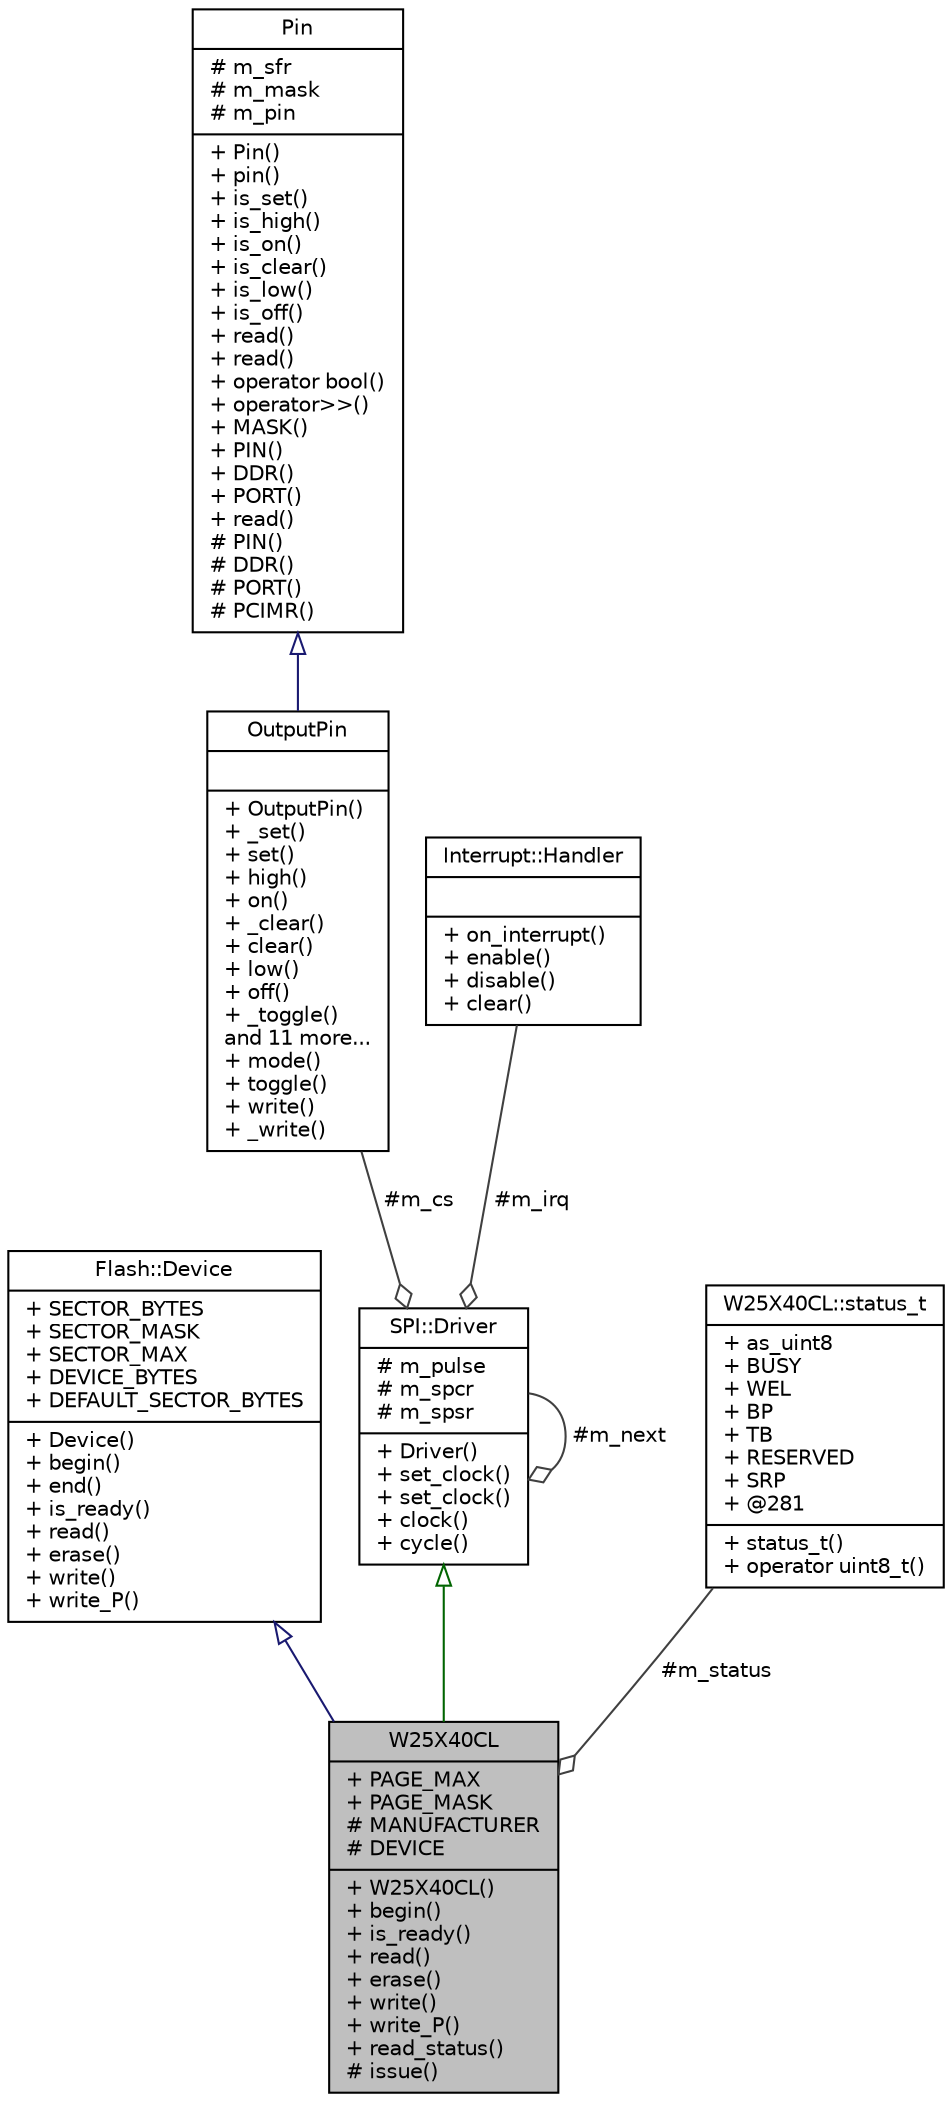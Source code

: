 digraph "W25X40CL"
{
  edge [fontname="Helvetica",fontsize="10",labelfontname="Helvetica",labelfontsize="10"];
  node [fontname="Helvetica",fontsize="10",shape=record];
  Node1 [label="{W25X40CL\n|+ PAGE_MAX\l+ PAGE_MASK\l# MANUFACTURER\l# DEVICE\l|+ W25X40CL()\l+ begin()\l+ is_ready()\l+ read()\l+ erase()\l+ write()\l+ write_P()\l+ read_status()\l# issue()\l}",height=0.2,width=0.4,color="black", fillcolor="grey75", style="filled", fontcolor="black"];
  Node2 -> Node1 [dir="back",color="midnightblue",fontsize="10",style="solid",arrowtail="onormal",fontname="Helvetica"];
  Node2 [label="{Flash::Device\n|+ SECTOR_BYTES\l+ SECTOR_MASK\l+ SECTOR_MAX\l+ DEVICE_BYTES\l+ DEFAULT_SECTOR_BYTES\l|+ Device()\l+ begin()\l+ end()\l+ is_ready()\l+ read()\l+ erase()\l+ write()\l+ write_P()\l}",height=0.2,width=0.4,color="black", fillcolor="white", style="filled",URL="$dc/dd0/classFlash_1_1Device.html"];
  Node3 -> Node1 [dir="back",color="darkgreen",fontsize="10",style="solid",arrowtail="onormal",fontname="Helvetica"];
  Node3 [label="{SPI::Driver\n|# m_pulse\l# m_spcr\l# m_spsr\l|+ Driver()\l+ set_clock()\l+ set_clock()\l+ clock()\l+ cycle()\l}",height=0.2,width=0.4,color="black", fillcolor="white", style="filled",URL="$dc/dd2/classSPI_1_1Driver.html"];
  Node4 -> Node3 [color="grey25",fontsize="10",style="solid",label=" #m_cs" ,arrowhead="odiamond",fontname="Helvetica"];
  Node4 [label="{OutputPin\n||+ OutputPin()\l+ _set()\l+ set()\l+ high()\l+ on()\l+ _clear()\l+ clear()\l+ low()\l+ off()\l+ _toggle()\land 11 more...\l+ mode()\l+ toggle()\l+ write()\l+ _write()\l}",height=0.2,width=0.4,color="black", fillcolor="white", style="filled",URL="$d2/d86/classOutputPin.html"];
  Node5 -> Node4 [dir="back",color="midnightblue",fontsize="10",style="solid",arrowtail="onormal",fontname="Helvetica"];
  Node5 [label="{Pin\n|# m_sfr\l# m_mask\l# m_pin\l|+ Pin()\l+ pin()\l+ is_set()\l+ is_high()\l+ is_on()\l+ is_clear()\l+ is_low()\l+ is_off()\l+ read()\l+ read()\l+ operator bool()\l+ operator\>\>()\l+ MASK()\l+ PIN()\l+ DDR()\l+ PORT()\l+ read()\l# PIN()\l# DDR()\l# PORT()\l# PCIMR()\l}",height=0.2,width=0.4,color="black", fillcolor="white", style="filled",URL="$da/da0/classPin.html"];
  Node3 -> Node3 [color="grey25",fontsize="10",style="solid",label=" #m_next" ,arrowhead="odiamond",fontname="Helvetica"];
  Node6 -> Node3 [color="grey25",fontsize="10",style="solid",label=" #m_irq" ,arrowhead="odiamond",fontname="Helvetica"];
  Node6 [label="{Interrupt::Handler\n||+ on_interrupt()\l+ enable()\l+ disable()\l+ clear()\l}",height=0.2,width=0.4,color="black", fillcolor="white", style="filled",URL="$d9/df8/classInterrupt_1_1Handler.html"];
  Node7 -> Node1 [color="grey25",fontsize="10",style="solid",label=" #m_status" ,arrowhead="odiamond",fontname="Helvetica"];
  Node7 [label="{W25X40CL::status_t\n|+ as_uint8\l+ BUSY\l+ WEL\l+ BP\l+ TB\l+ RESERVED\l+ SRP\l+ @281\l|+ status_t()\l+ operator uint8_t()\l}",height=0.2,width=0.4,color="black", fillcolor="white", style="filled",URL="$d8/d07/unionW25X40CL_1_1status__t.html"];
}
